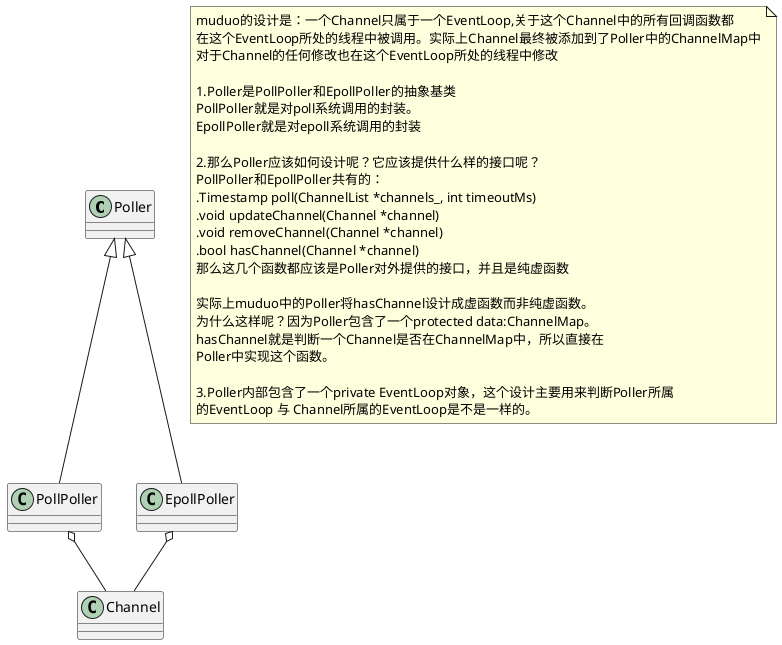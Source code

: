 @startuml  

Poller <|-- PollPoller
Poller <|-- EpollPoller
PollPoller o-- Channel
EpollPoller o-- Channel

class Poller
{

}

note as N1
muduo的设计是：一个Channel只属于一个EventLoop,关于这个Channel中的所有回调函数都
在这个EventLoop所处的线程中被调用。实际上Channel最终被添加到了Poller中的ChannelMap中
对于Channel的任何修改也在这个EventLoop所处的线程中修改

1.Poller是PollPoller和EpollPoller的抽象基类
PollPoller就是对poll系统调用的封装。
EpollPoller就是对epoll系统调用的封装

2.那么Poller应该如何设计呢？它应该提供什么样的接口呢？
PollPoller和EpollPoller共有的：
.Timestamp poll(ChannelList *channels_, int timeoutMs)
.void updateChannel(Channel *channel)
.void removeChannel(Channel *channel)
.bool hasChannel(Channel *channel)
那么这几个函数都应该是Poller对外提供的接口，并且是纯虚函数

实际上muduo中的Poller将hasChannel设计成虚函数而非纯虚函数。
为什么这样呢？因为Poller包含了一个protected data:ChannelMap。
hasChannel就是判断一个Channel是否在ChannelMap中，所以直接在
Poller中实现这个函数。

3.Poller内部包含了一个private EventLoop对象，这个设计主要用来判断Poller所属
的EventLoop 与 Channel所属的EventLoop是不是一样的。
end note
@enduml